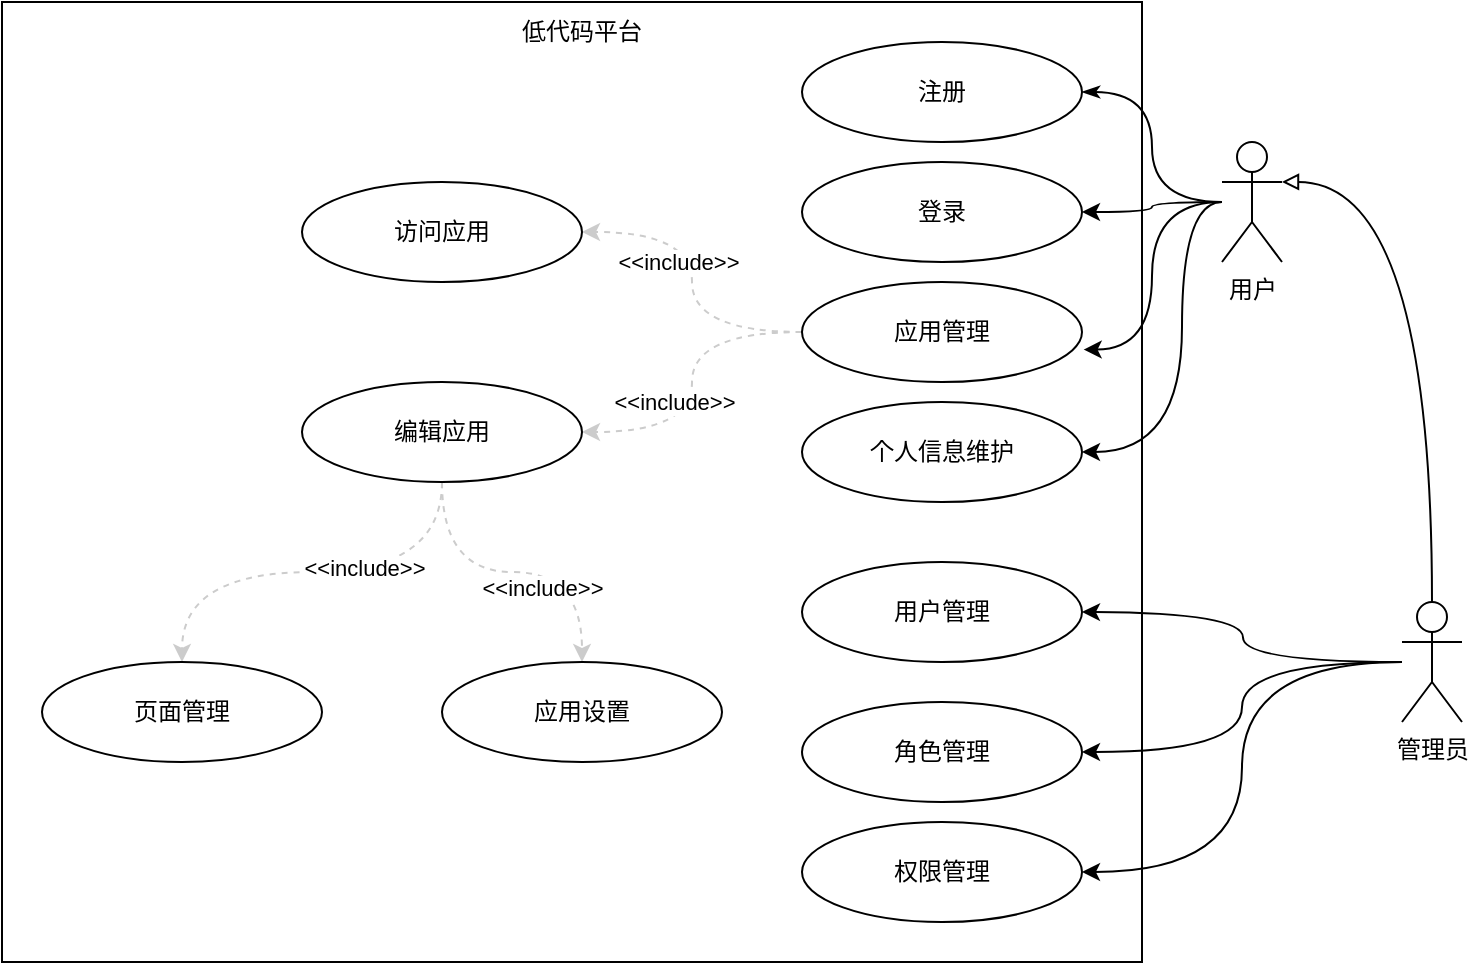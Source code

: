 <mxfile version="21.2.9" type="github">
  <diagram id="32uvEfDxL92QHqCwiQsg" name="Page-1">
    <mxGraphModel dx="1050" dy="517" grid="1" gridSize="10" guides="1" tooltips="1" connect="1" arrows="1" fold="1" page="1" pageScale="1" pageWidth="827" pageHeight="1169" math="0" shadow="0">
      <root>
        <mxCell id="0" />
        <mxCell id="1" parent="0" />
        <mxCell id="CQNRgVJGB7xMdDF8V99O-1" value="" style="rounded=0;whiteSpace=wrap;html=1;" vertex="1" parent="1">
          <mxGeometry x="50" y="60" width="570" height="480" as="geometry" />
        </mxCell>
        <mxCell id="WYts3qTNykvUS85UCjxC-18" style="edgeStyle=orthogonalEdgeStyle;rounded=0;orthogonalLoop=1;jettySize=auto;html=1;entryX=1;entryY=0.5;entryDx=0;entryDy=0;curved=1;endArrow=classicThin;endFill=1;" parent="1" source="WYts3qTNykvUS85UCjxC-7" target="WYts3qTNykvUS85UCjxC-10" edge="1">
          <mxGeometry relative="1" as="geometry" />
        </mxCell>
        <mxCell id="WYts3qTNykvUS85UCjxC-21" style="edgeStyle=orthogonalEdgeStyle;rounded=0;orthogonalLoop=1;jettySize=auto;html=1;endArrow=classic;endFill=1;curved=1;" parent="1" source="WYts3qTNykvUS85UCjxC-7" target="WYts3qTNykvUS85UCjxC-12" edge="1">
          <mxGeometry relative="1" as="geometry" />
        </mxCell>
        <mxCell id="WYts3qTNykvUS85UCjxC-23" style="edgeStyle=orthogonalEdgeStyle;rounded=0;orthogonalLoop=1;jettySize=auto;html=1;entryX=1.006;entryY=0.676;entryDx=0;entryDy=0;entryPerimeter=0;curved=1;endArrow=classic;endFill=1;" parent="1" source="WYts3qTNykvUS85UCjxC-7" target="WYts3qTNykvUS85UCjxC-14" edge="1">
          <mxGeometry relative="1" as="geometry" />
        </mxCell>
        <mxCell id="WYts3qTNykvUS85UCjxC-24" style="edgeStyle=orthogonalEdgeStyle;rounded=0;orthogonalLoop=1;jettySize=auto;html=1;entryX=1;entryY=0.5;entryDx=0;entryDy=0;curved=1;endArrow=classic;endFill=1;" parent="1" source="WYts3qTNykvUS85UCjxC-7" target="WYts3qTNykvUS85UCjxC-13" edge="1">
          <mxGeometry relative="1" as="geometry">
            <Array as="points">
              <mxPoint x="640" y="160" />
              <mxPoint x="640" y="285" />
            </Array>
          </mxGeometry>
        </mxCell>
        <mxCell id="WYts3qTNykvUS85UCjxC-7" value="用户" style="shape=umlActor;verticalLabelPosition=bottom;verticalAlign=top;html=1;" parent="1" vertex="1">
          <mxGeometry x="660" y="130" width="30" height="60" as="geometry" />
        </mxCell>
        <mxCell id="WYts3qTNykvUS85UCjxC-9" style="edgeStyle=orthogonalEdgeStyle;rounded=0;orthogonalLoop=1;jettySize=auto;html=1;entryX=1;entryY=0.333;entryDx=0;entryDy=0;entryPerimeter=0;curved=1;endArrow=block;endFill=0;exitX=0.5;exitY=0;exitDx=0;exitDy=0;exitPerimeter=0;" parent="1" source="WYts3qTNykvUS85UCjxC-8" target="WYts3qTNykvUS85UCjxC-7" edge="1">
          <mxGeometry relative="1" as="geometry" />
        </mxCell>
        <mxCell id="WYts3qTNykvUS85UCjxC-32" style="edgeStyle=orthogonalEdgeStyle;rounded=0;orthogonalLoop=1;jettySize=auto;html=1;entryX=1;entryY=0.5;entryDx=0;entryDy=0;endArrow=classic;endFill=1;curved=1;" parent="1" source="WYts3qTNykvUS85UCjxC-8" target="WYts3qTNykvUS85UCjxC-17" edge="1">
          <mxGeometry relative="1" as="geometry" />
        </mxCell>
        <mxCell id="WYts3qTNykvUS85UCjxC-33" style="edgeStyle=orthogonalEdgeStyle;rounded=0;orthogonalLoop=1;jettySize=auto;html=1;entryX=1;entryY=0.5;entryDx=0;entryDy=0;endArrow=classic;endFill=1;curved=1;" parent="1" source="WYts3qTNykvUS85UCjxC-8" target="WYts3qTNykvUS85UCjxC-16" edge="1">
          <mxGeometry relative="1" as="geometry" />
        </mxCell>
        <mxCell id="WYts3qTNykvUS85UCjxC-8" value="管理员" style="shape=umlActor;verticalLabelPosition=bottom;verticalAlign=top;html=1;" parent="1" vertex="1">
          <mxGeometry x="750" y="360" width="30" height="60" as="geometry" />
        </mxCell>
        <mxCell id="WYts3qTNykvUS85UCjxC-10" value="注册" style="ellipse;whiteSpace=wrap;html=1;" parent="1" vertex="1">
          <mxGeometry x="450" y="80" width="140" height="50" as="geometry" />
        </mxCell>
        <mxCell id="WYts3qTNykvUS85UCjxC-12" value="登录" style="ellipse;whiteSpace=wrap;html=1;" parent="1" vertex="1">
          <mxGeometry x="450" y="140" width="140" height="50" as="geometry" />
        </mxCell>
        <mxCell id="WYts3qTNykvUS85UCjxC-13" value="个人信息维护" style="ellipse;whiteSpace=wrap;html=1;" parent="1" vertex="1">
          <mxGeometry x="450" y="260" width="140" height="50" as="geometry" />
        </mxCell>
        <mxCell id="WYts3qTNykvUS85UCjxC-36" style="edgeStyle=orthogonalEdgeStyle;shape=connector;curved=1;rounded=0;orthogonalLoop=1;jettySize=auto;html=1;entryX=1;entryY=0.5;entryDx=0;entryDy=0;labelBackgroundColor=default;strokeColor=#CCCCCC;fontFamily=Helvetica;fontSize=11;fontColor=default;endArrow=classic;endFill=1;dashed=1;" parent="1" source="WYts3qTNykvUS85UCjxC-14" target="WYts3qTNykvUS85UCjxC-34" edge="1">
          <mxGeometry relative="1" as="geometry" />
        </mxCell>
        <mxCell id="WYts3qTNykvUS85UCjxC-38" value="&amp;lt;&amp;lt;include&amp;gt;&amp;gt;" style="edgeLabel;html=1;align=center;verticalAlign=middle;resizable=0;points=[];fontSize=11;fontFamily=Helvetica;fontColor=default;labelBackgroundColor=#FFFFFF;labelBorderColor=none;" parent="WYts3qTNykvUS85UCjxC-36" vertex="1" connectable="0">
          <mxGeometry x="0.188" y="7" relative="1" as="geometry">
            <mxPoint y="5" as="offset" />
          </mxGeometry>
        </mxCell>
        <mxCell id="WYts3qTNykvUS85UCjxC-37" style="edgeStyle=orthogonalEdgeStyle;shape=connector;curved=1;rounded=0;orthogonalLoop=1;jettySize=auto;html=1;labelBackgroundColor=default;strokeColor=#CCCCCC;fontFamily=Helvetica;fontSize=11;fontColor=default;endArrow=classic;endFill=1;dashed=1;" parent="1" source="WYts3qTNykvUS85UCjxC-14" target="WYts3qTNykvUS85UCjxC-35" edge="1">
          <mxGeometry relative="1" as="geometry" />
        </mxCell>
        <mxCell id="WYts3qTNykvUS85UCjxC-39" value="&amp;lt;&amp;lt;include&amp;gt;&amp;gt;" style="edgeLabel;html=1;align=center;verticalAlign=middle;resizable=0;points=[];fontSize=11;fontFamily=Helvetica;fontColor=default;labelBackgroundColor=#FFFFFF;labelBorderColor=none;" parent="WYts3qTNykvUS85UCjxC-37" vertex="1" connectable="0">
          <mxGeometry x="0.12" y="-9" relative="1" as="geometry">
            <mxPoint as="offset" />
          </mxGeometry>
        </mxCell>
        <mxCell id="WYts3qTNykvUS85UCjxC-14" value="应用管理" style="ellipse;whiteSpace=wrap;html=1;" parent="1" vertex="1">
          <mxGeometry x="450" y="200" width="140" height="50" as="geometry" />
        </mxCell>
        <mxCell id="WYts3qTNykvUS85UCjxC-15" value="用户管理" style="ellipse;whiteSpace=wrap;html=1;" parent="1" vertex="1">
          <mxGeometry x="450" y="340" width="140" height="50" as="geometry" />
        </mxCell>
        <mxCell id="WYts3qTNykvUS85UCjxC-16" value="角色管理" style="ellipse;whiteSpace=wrap;html=1;" parent="1" vertex="1">
          <mxGeometry x="450" y="410" width="140" height="50" as="geometry" />
        </mxCell>
        <mxCell id="WYts3qTNykvUS85UCjxC-17" value="权限管理" style="ellipse;whiteSpace=wrap;html=1;" parent="1" vertex="1">
          <mxGeometry x="450" y="470" width="140" height="50" as="geometry" />
        </mxCell>
        <mxCell id="WYts3qTNykvUS85UCjxC-30" style="edgeStyle=orthogonalEdgeStyle;rounded=0;orthogonalLoop=1;jettySize=auto;html=1;entryX=1;entryY=0.5;entryDx=0;entryDy=0;curved=1;endArrow=classic;endFill=1;" parent="1" source="WYts3qTNykvUS85UCjxC-8" edge="1">
          <mxGeometry relative="1" as="geometry">
            <mxPoint x="740" y="320" as="sourcePoint" />
            <mxPoint x="590" y="365" as="targetPoint" />
          </mxGeometry>
        </mxCell>
        <mxCell id="WYts3qTNykvUS85UCjxC-34" value="访问应用" style="ellipse;whiteSpace=wrap;html=1;" parent="1" vertex="1">
          <mxGeometry x="200" y="150" width="140" height="50" as="geometry" />
        </mxCell>
        <mxCell id="WYts3qTNykvUS85UCjxC-42" style="edgeStyle=orthogonalEdgeStyle;shape=connector;curved=1;rounded=0;orthogonalLoop=1;jettySize=auto;html=1;labelBackgroundColor=default;strokeColor=#CCCCCC;fontFamily=Helvetica;fontSize=11;fontColor=default;endArrow=classic;endFill=1;dashed=1;" parent="1" source="WYts3qTNykvUS85UCjxC-35" target="WYts3qTNykvUS85UCjxC-40" edge="1">
          <mxGeometry relative="1" as="geometry" />
        </mxCell>
        <mxCell id="WYts3qTNykvUS85UCjxC-43" value="&amp;lt;&amp;lt;include&amp;gt;&amp;gt;" style="edgeLabel;html=1;align=center;verticalAlign=middle;resizable=0;points=[];fontSize=11;fontFamily=Helvetica;fontColor=default;labelBackgroundColor=#FFFFFF;" parent="WYts3qTNykvUS85UCjxC-42" vertex="1" connectable="0">
          <mxGeometry x="-0.234" y="-2" relative="1" as="geometry">
            <mxPoint as="offset" />
          </mxGeometry>
        </mxCell>
        <mxCell id="WYts3qTNykvUS85UCjxC-44" style="edgeStyle=orthogonalEdgeStyle;shape=connector;curved=1;rounded=0;orthogonalLoop=1;jettySize=auto;html=1;labelBackgroundColor=default;strokeColor=#CCCCCC;fontFamily=Helvetica;fontSize=11;fontColor=default;endArrow=classic;endFill=1;dashed=1;" parent="1" source="WYts3qTNykvUS85UCjxC-35" target="WYts3qTNykvUS85UCjxC-41" edge="1">
          <mxGeometry relative="1" as="geometry" />
        </mxCell>
        <mxCell id="WYts3qTNykvUS85UCjxC-45" value="&amp;lt;&amp;lt;include&amp;gt;&amp;gt;" style="edgeLabel;html=1;align=center;verticalAlign=middle;resizable=0;points=[];fontSize=11;fontFamily=Helvetica;fontColor=default;labelBackgroundColor=#FFFFFF;labelBorderColor=none;" parent="WYts3qTNykvUS85UCjxC-44" vertex="1" connectable="0">
          <mxGeometry x="0.185" y="-8" relative="1" as="geometry">
            <mxPoint as="offset" />
          </mxGeometry>
        </mxCell>
        <mxCell id="WYts3qTNykvUS85UCjxC-35" value="编辑应用" style="ellipse;whiteSpace=wrap;html=1;" parent="1" vertex="1">
          <mxGeometry x="200" y="250" width="140" height="50" as="geometry" />
        </mxCell>
        <mxCell id="WYts3qTNykvUS85UCjxC-40" value="页面管理" style="ellipse;whiteSpace=wrap;html=1;" parent="1" vertex="1">
          <mxGeometry x="70" y="390" width="140" height="50" as="geometry" />
        </mxCell>
        <mxCell id="WYts3qTNykvUS85UCjxC-41" value="应用设置" style="ellipse;whiteSpace=wrap;html=1;" parent="1" vertex="1">
          <mxGeometry x="270" y="390" width="140" height="50" as="geometry" />
        </mxCell>
        <mxCell id="CQNRgVJGB7xMdDF8V99O-2" value="低代码平台" style="text;html=1;strokeColor=none;fillColor=none;align=center;verticalAlign=middle;whiteSpace=wrap;rounded=0;" vertex="1" parent="1">
          <mxGeometry x="305" y="60" width="70" height="30" as="geometry" />
        </mxCell>
      </root>
    </mxGraphModel>
  </diagram>
</mxfile>
